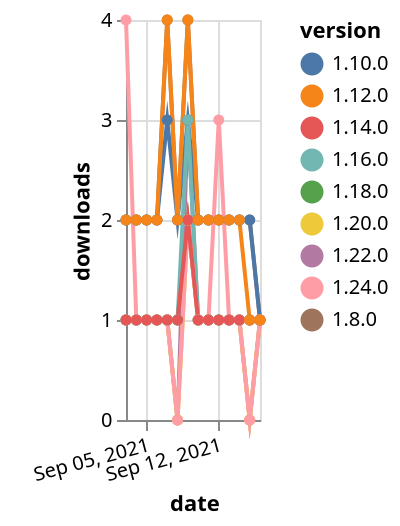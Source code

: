 {"$schema": "https://vega.github.io/schema/vega-lite/v5.json", "description": "A simple bar chart with embedded data.", "data": {"values": [{"date": "2021-09-03", "total": 180, "delta": 1, "version": "1.18.0"}, {"date": "2021-09-04", "total": 181, "delta": 1, "version": "1.18.0"}, {"date": "2021-09-05", "total": 182, "delta": 1, "version": "1.18.0"}, {"date": "2021-09-06", "total": 183, "delta": 1, "version": "1.18.0"}, {"date": "2021-09-07", "total": 184, "delta": 1, "version": "1.18.0"}, {"date": "2021-09-08", "total": 185, "delta": 1, "version": "1.18.0"}, {"date": "2021-09-09", "total": 187, "delta": 2, "version": "1.18.0"}, {"date": "2021-09-10", "total": 188, "delta": 1, "version": "1.18.0"}, {"date": "2021-09-11", "total": 189, "delta": 1, "version": "1.18.0"}, {"date": "2021-09-12", "total": 190, "delta": 1, "version": "1.18.0"}, {"date": "2021-09-13", "total": 191, "delta": 1, "version": "1.18.0"}, {"date": "2021-09-14", "total": 192, "delta": 1, "version": "1.18.0"}, {"date": "2021-09-15", "total": 193, "delta": 1, "version": "1.18.0"}, {"date": "2021-09-16", "total": 194, "delta": 1, "version": "1.18.0"}, {"date": "2021-09-03", "total": 175, "delta": 1, "version": "1.22.0"}, {"date": "2021-09-04", "total": 176, "delta": 1, "version": "1.22.0"}, {"date": "2021-09-05", "total": 177, "delta": 1, "version": "1.22.0"}, {"date": "2021-09-06", "total": 178, "delta": 1, "version": "1.22.0"}, {"date": "2021-09-07", "total": 179, "delta": 1, "version": "1.22.0"}, {"date": "2021-09-08", "total": 179, "delta": 0, "version": "1.22.0"}, {"date": "2021-09-09", "total": 182, "delta": 3, "version": "1.22.0"}, {"date": "2021-09-10", "total": 183, "delta": 1, "version": "1.22.0"}, {"date": "2021-09-11", "total": 184, "delta": 1, "version": "1.22.0"}, {"date": "2021-09-12", "total": 185, "delta": 1, "version": "1.22.0"}, {"date": "2021-09-13", "total": 186, "delta": 1, "version": "1.22.0"}, {"date": "2021-09-14", "total": 187, "delta": 1, "version": "1.22.0"}, {"date": "2021-09-15", "total": 187, "delta": 0, "version": "1.22.0"}, {"date": "2021-09-16", "total": 188, "delta": 1, "version": "1.22.0"}, {"date": "2021-09-03", "total": 3197, "delta": 2, "version": "1.8.0"}, {"date": "2021-09-04", "total": 3199, "delta": 2, "version": "1.8.0"}, {"date": "2021-09-05", "total": 3201, "delta": 2, "version": "1.8.0"}, {"date": "2021-09-06", "total": 3203, "delta": 2, "version": "1.8.0"}, {"date": "2021-09-07", "total": 3207, "delta": 4, "version": "1.8.0"}, {"date": "2021-09-08", "total": 3209, "delta": 2, "version": "1.8.0"}, {"date": "2021-09-09", "total": 3213, "delta": 4, "version": "1.8.0"}, {"date": "2021-09-10", "total": 3215, "delta": 2, "version": "1.8.0"}, {"date": "2021-09-11", "total": 3217, "delta": 2, "version": "1.8.0"}, {"date": "2021-09-12", "total": 3219, "delta": 2, "version": "1.8.0"}, {"date": "2021-09-13", "total": 3221, "delta": 2, "version": "1.8.0"}, {"date": "2021-09-14", "total": 3223, "delta": 2, "version": "1.8.0"}, {"date": "2021-09-15", "total": 3225, "delta": 2, "version": "1.8.0"}, {"date": "2021-09-16", "total": 3226, "delta": 1, "version": "1.8.0"}, {"date": "2021-09-03", "total": 2611, "delta": 2, "version": "1.10.0"}, {"date": "2021-09-04", "total": 2613, "delta": 2, "version": "1.10.0"}, {"date": "2021-09-05", "total": 2615, "delta": 2, "version": "1.10.0"}, {"date": "2021-09-06", "total": 2617, "delta": 2, "version": "1.10.0"}, {"date": "2021-09-07", "total": 2620, "delta": 3, "version": "1.10.0"}, {"date": "2021-09-08", "total": 2622, "delta": 2, "version": "1.10.0"}, {"date": "2021-09-09", "total": 2625, "delta": 3, "version": "1.10.0"}, {"date": "2021-09-10", "total": 2627, "delta": 2, "version": "1.10.0"}, {"date": "2021-09-11", "total": 2629, "delta": 2, "version": "1.10.0"}, {"date": "2021-09-12", "total": 2631, "delta": 2, "version": "1.10.0"}, {"date": "2021-09-13", "total": 2633, "delta": 2, "version": "1.10.0"}, {"date": "2021-09-14", "total": 2635, "delta": 2, "version": "1.10.0"}, {"date": "2021-09-15", "total": 2637, "delta": 2, "version": "1.10.0"}, {"date": "2021-09-16", "total": 2638, "delta": 1, "version": "1.10.0"}, {"date": "2021-09-03", "total": 157, "delta": 1, "version": "1.20.0"}, {"date": "2021-09-04", "total": 158, "delta": 1, "version": "1.20.0"}, {"date": "2021-09-05", "total": 159, "delta": 1, "version": "1.20.0"}, {"date": "2021-09-06", "total": 160, "delta": 1, "version": "1.20.0"}, {"date": "2021-09-07", "total": 161, "delta": 1, "version": "1.20.0"}, {"date": "2021-09-08", "total": 161, "delta": 0, "version": "1.20.0"}, {"date": "2021-09-09", "total": 163, "delta": 2, "version": "1.20.0"}, {"date": "2021-09-10", "total": 164, "delta": 1, "version": "1.20.0"}, {"date": "2021-09-11", "total": 165, "delta": 1, "version": "1.20.0"}, {"date": "2021-09-12", "total": 166, "delta": 1, "version": "1.20.0"}, {"date": "2021-09-13", "total": 167, "delta": 1, "version": "1.20.0"}, {"date": "2021-09-14", "total": 168, "delta": 1, "version": "1.20.0"}, {"date": "2021-09-15", "total": 168, "delta": 0, "version": "1.20.0"}, {"date": "2021-09-16", "total": 169, "delta": 1, "version": "1.20.0"}, {"date": "2021-09-03", "total": 323, "delta": 1, "version": "1.16.0"}, {"date": "2021-09-04", "total": 324, "delta": 1, "version": "1.16.0"}, {"date": "2021-09-05", "total": 325, "delta": 1, "version": "1.16.0"}, {"date": "2021-09-06", "total": 326, "delta": 1, "version": "1.16.0"}, {"date": "2021-09-07", "total": 327, "delta": 1, "version": "1.16.0"}, {"date": "2021-09-08", "total": 328, "delta": 1, "version": "1.16.0"}, {"date": "2021-09-09", "total": 331, "delta": 3, "version": "1.16.0"}, {"date": "2021-09-10", "total": 332, "delta": 1, "version": "1.16.0"}, {"date": "2021-09-11", "total": 333, "delta": 1, "version": "1.16.0"}, {"date": "2021-09-12", "total": 334, "delta": 1, "version": "1.16.0"}, {"date": "2021-09-13", "total": 335, "delta": 1, "version": "1.16.0"}, {"date": "2021-09-14", "total": 336, "delta": 1, "version": "1.16.0"}, {"date": "2021-09-15", "total": 337, "delta": 1, "version": "1.16.0"}, {"date": "2021-09-16", "total": 338, "delta": 1, "version": "1.16.0"}, {"date": "2021-09-03", "total": 121, "delta": 4, "version": "1.24.0"}, {"date": "2021-09-04", "total": 122, "delta": 1, "version": "1.24.0"}, {"date": "2021-09-05", "total": 123, "delta": 1, "version": "1.24.0"}, {"date": "2021-09-06", "total": 124, "delta": 1, "version": "1.24.0"}, {"date": "2021-09-07", "total": 125, "delta": 1, "version": "1.24.0"}, {"date": "2021-09-08", "total": 125, "delta": 0, "version": "1.24.0"}, {"date": "2021-09-09", "total": 127, "delta": 2, "version": "1.24.0"}, {"date": "2021-09-10", "total": 128, "delta": 1, "version": "1.24.0"}, {"date": "2021-09-11", "total": 129, "delta": 1, "version": "1.24.0"}, {"date": "2021-09-12", "total": 132, "delta": 3, "version": "1.24.0"}, {"date": "2021-09-13", "total": 133, "delta": 1, "version": "1.24.0"}, {"date": "2021-09-14", "total": 134, "delta": 1, "version": "1.24.0"}, {"date": "2021-09-15", "total": 134, "delta": 0, "version": "1.24.0"}, {"date": "2021-09-16", "total": 135, "delta": 1, "version": "1.24.0"}, {"date": "2021-09-03", "total": 231, "delta": 1, "version": "1.14.0"}, {"date": "2021-09-04", "total": 232, "delta": 1, "version": "1.14.0"}, {"date": "2021-09-05", "total": 233, "delta": 1, "version": "1.14.0"}, {"date": "2021-09-06", "total": 234, "delta": 1, "version": "1.14.0"}, {"date": "2021-09-07", "total": 235, "delta": 1, "version": "1.14.0"}, {"date": "2021-09-08", "total": 236, "delta": 1, "version": "1.14.0"}, {"date": "2021-09-09", "total": 238, "delta": 2, "version": "1.14.0"}, {"date": "2021-09-10", "total": 239, "delta": 1, "version": "1.14.0"}, {"date": "2021-09-11", "total": 240, "delta": 1, "version": "1.14.0"}, {"date": "2021-09-12", "total": 241, "delta": 1, "version": "1.14.0"}, {"date": "2021-09-13", "total": 242, "delta": 1, "version": "1.14.0"}, {"date": "2021-09-14", "total": 243, "delta": 1, "version": "1.14.0"}, {"date": "2021-09-15", "total": 244, "delta": 1, "version": "1.14.0"}, {"date": "2021-09-16", "total": 245, "delta": 1, "version": "1.14.0"}, {"date": "2021-09-03", "total": 2476, "delta": 2, "version": "1.12.0"}, {"date": "2021-09-04", "total": 2478, "delta": 2, "version": "1.12.0"}, {"date": "2021-09-05", "total": 2480, "delta": 2, "version": "1.12.0"}, {"date": "2021-09-06", "total": 2482, "delta": 2, "version": "1.12.0"}, {"date": "2021-09-07", "total": 2486, "delta": 4, "version": "1.12.0"}, {"date": "2021-09-08", "total": 2488, "delta": 2, "version": "1.12.0"}, {"date": "2021-09-09", "total": 2492, "delta": 4, "version": "1.12.0"}, {"date": "2021-09-10", "total": 2494, "delta": 2, "version": "1.12.0"}, {"date": "2021-09-11", "total": 2496, "delta": 2, "version": "1.12.0"}, {"date": "2021-09-12", "total": 2498, "delta": 2, "version": "1.12.0"}, {"date": "2021-09-13", "total": 2500, "delta": 2, "version": "1.12.0"}, {"date": "2021-09-14", "total": 2502, "delta": 2, "version": "1.12.0"}, {"date": "2021-09-15", "total": 2503, "delta": 1, "version": "1.12.0"}, {"date": "2021-09-16", "total": 2504, "delta": 1, "version": "1.12.0"}]}, "width": "container", "mark": {"type": "line", "point": {"filled": true}}, "encoding": {"x": {"field": "date", "type": "temporal", "timeUnit": "yearmonthdate", "title": "date", "axis": {"labelAngle": -15}}, "y": {"field": "delta", "type": "quantitative", "title": "downloads"}, "color": {"field": "version", "type": "nominal"}, "tooltip": {"field": "delta"}}}